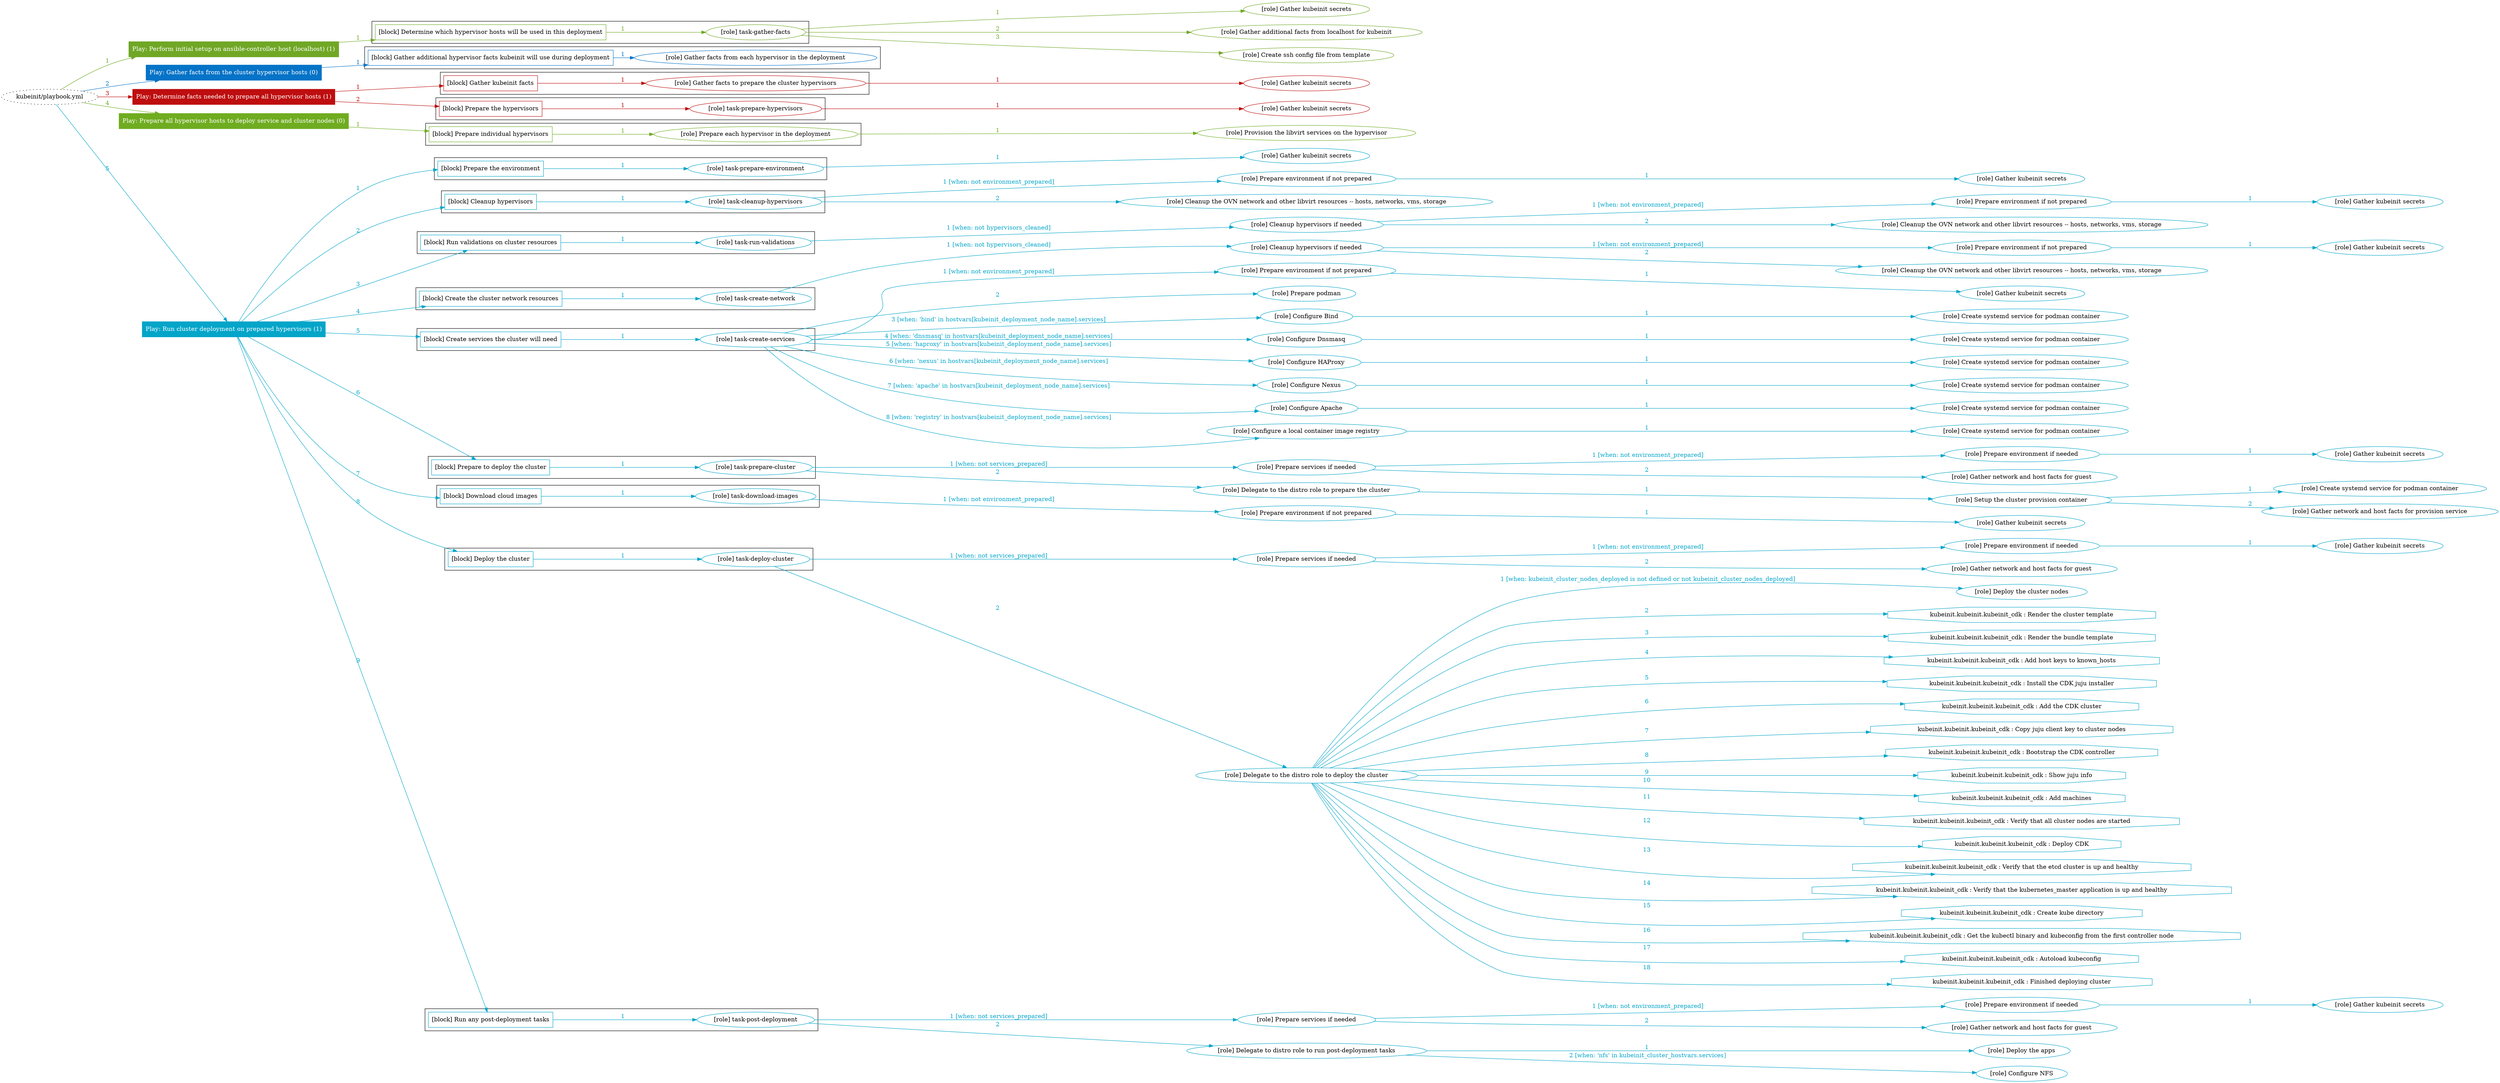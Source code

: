 digraph {
	graph [concentrate=true ordering=in rankdir=LR ratio=fill]
	edge [esep=5 sep=10]
	"kubeinit/playbook.yml" [URL="/home/runner/work/kubeinit/kubeinit/kubeinit/playbook.yml" id=playbook_d80031ad style=dotted]
	play_f82097c5 [label="Play: Perform initial setup on ansible-controller host (localhost) (1)" URL="/home/runner/work/kubeinit/kubeinit/kubeinit/playbook.yml" color="#70a725" fontcolor="#ffffff" id=play_f82097c5 shape=box style=filled tooltip=localhost]
	"kubeinit/playbook.yml" -> play_f82097c5 [label="1 " color="#70a725" fontcolor="#70a725" id=edge_a37fb115 labeltooltip="1 " tooltip="1 "]
	subgraph "Gather kubeinit secrets" {
		role_c8d09b14 [label="[role] Gather kubeinit secrets" URL="/home/runner/.ansible/collections/ansible_collections/kubeinit/kubeinit/roles/kubeinit_prepare/tasks/build_hypervisors_group.yml" color="#70a725" id=role_c8d09b14 tooltip="Gather kubeinit secrets"]
	}
	subgraph "Gather additional facts from localhost for kubeinit" {
		role_d129dbdd [label="[role] Gather additional facts from localhost for kubeinit" URL="/home/runner/.ansible/collections/ansible_collections/kubeinit/kubeinit/roles/kubeinit_prepare/tasks/build_hypervisors_group.yml" color="#70a725" id=role_d129dbdd tooltip="Gather additional facts from localhost for kubeinit"]
	}
	subgraph "Create ssh config file from template" {
		role_0d17aed1 [label="[role] Create ssh config file from template" URL="/home/runner/.ansible/collections/ansible_collections/kubeinit/kubeinit/roles/kubeinit_prepare/tasks/build_hypervisors_group.yml" color="#70a725" id=role_0d17aed1 tooltip="Create ssh config file from template"]
	}
	subgraph "task-gather-facts" {
		role_bef71f80 [label="[role] task-gather-facts" URL="/home/runner/work/kubeinit/kubeinit/kubeinit/playbook.yml" color="#70a725" id=role_bef71f80 tooltip="task-gather-facts"]
		role_bef71f80 -> role_c8d09b14 [label="1 " color="#70a725" fontcolor="#70a725" id=edge_dfefde82 labeltooltip="1 " tooltip="1 "]
		role_bef71f80 -> role_d129dbdd [label="2 " color="#70a725" fontcolor="#70a725" id=edge_929905d4 labeltooltip="2 " tooltip="2 "]
		role_bef71f80 -> role_0d17aed1 [label="3 " color="#70a725" fontcolor="#70a725" id=edge_85c29456 labeltooltip="3 " tooltip="3 "]
	}
	subgraph "Play: Perform initial setup on ansible-controller host (localhost) (1)" {
		play_f82097c5 -> block_60ad6227 [label=1 color="#70a725" fontcolor="#70a725" id=edge_cb13fdb1 labeltooltip=1 tooltip=1]
		subgraph cluster_block_60ad6227 {
			block_60ad6227 [label="[block] Determine which hypervisor hosts will be used in this deployment" URL="/home/runner/work/kubeinit/kubeinit/kubeinit/playbook.yml" color="#70a725" id=block_60ad6227 labeltooltip="Determine which hypervisor hosts will be used in this deployment" shape=box tooltip="Determine which hypervisor hosts will be used in this deployment"]
			block_60ad6227 -> role_bef71f80 [label="1 " color="#70a725" fontcolor="#70a725" id=edge_02b317ed labeltooltip="1 " tooltip="1 "]
		}
	}
	play_24b23b9f [label="Play: Gather facts from the cluster hypervisor hosts (0)" URL="/home/runner/work/kubeinit/kubeinit/kubeinit/playbook.yml" color="#0573c7" fontcolor="#ffffff" id=play_24b23b9f shape=box style=filled tooltip="Play: Gather facts from the cluster hypervisor hosts (0)"]
	"kubeinit/playbook.yml" -> play_24b23b9f [label="2 " color="#0573c7" fontcolor="#0573c7" id=edge_aa5e973b labeltooltip="2 " tooltip="2 "]
	subgraph "Gather facts from each hypervisor in the deployment" {
		role_841caf3b [label="[role] Gather facts from each hypervisor in the deployment" URL="/home/runner/work/kubeinit/kubeinit/kubeinit/playbook.yml" color="#0573c7" id=role_841caf3b tooltip="Gather facts from each hypervisor in the deployment"]
	}
	subgraph "Play: Gather facts from the cluster hypervisor hosts (0)" {
		play_24b23b9f -> block_3585e4fe [label=1 color="#0573c7" fontcolor="#0573c7" id=edge_0dad3ea1 labeltooltip=1 tooltip=1]
		subgraph cluster_block_3585e4fe {
			block_3585e4fe [label="[block] Gather additional hypervisor facts kubeinit will use during deployment" URL="/home/runner/work/kubeinit/kubeinit/kubeinit/playbook.yml" color="#0573c7" id=block_3585e4fe labeltooltip="Gather additional hypervisor facts kubeinit will use during deployment" shape=box tooltip="Gather additional hypervisor facts kubeinit will use during deployment"]
			block_3585e4fe -> role_841caf3b [label="1 " color="#0573c7" fontcolor="#0573c7" id=edge_04cc0c46 labeltooltip="1 " tooltip="1 "]
		}
	}
	play_f745a009 [label="Play: Determine facts needed to prepare all hypervisor hosts (1)" URL="/home/runner/work/kubeinit/kubeinit/kubeinit/playbook.yml" color="#be0e0f" fontcolor="#ffffff" id=play_f745a009 shape=box style=filled tooltip=localhost]
	"kubeinit/playbook.yml" -> play_f745a009 [label="3 " color="#be0e0f" fontcolor="#be0e0f" id=edge_0e9724a1 labeltooltip="3 " tooltip="3 "]
	subgraph "Gather kubeinit secrets" {
		role_94dcb1d5 [label="[role] Gather kubeinit secrets" URL="/home/runner/.ansible/collections/ansible_collections/kubeinit/kubeinit/roles/kubeinit_prepare/tasks/gather_kubeinit_facts.yml" color="#be0e0f" id=role_94dcb1d5 tooltip="Gather kubeinit secrets"]
	}
	subgraph "Gather facts to prepare the cluster hypervisors" {
		role_afc47f70 [label="[role] Gather facts to prepare the cluster hypervisors" URL="/home/runner/work/kubeinit/kubeinit/kubeinit/playbook.yml" color="#be0e0f" id=role_afc47f70 tooltip="Gather facts to prepare the cluster hypervisors"]
		role_afc47f70 -> role_94dcb1d5 [label="1 " color="#be0e0f" fontcolor="#be0e0f" id=edge_d2ec2700 labeltooltip="1 " tooltip="1 "]
	}
	subgraph "Gather kubeinit secrets" {
		role_819269f5 [label="[role] Gather kubeinit secrets" URL="/home/runner/.ansible/collections/ansible_collections/kubeinit/kubeinit/roles/kubeinit_prepare/tasks/gather_kubeinit_facts.yml" color="#be0e0f" id=role_819269f5 tooltip="Gather kubeinit secrets"]
	}
	subgraph "task-prepare-hypervisors" {
		role_df2756d5 [label="[role] task-prepare-hypervisors" URL="/home/runner/work/kubeinit/kubeinit/kubeinit/playbook.yml" color="#be0e0f" id=role_df2756d5 tooltip="task-prepare-hypervisors"]
		role_df2756d5 -> role_819269f5 [label="1 " color="#be0e0f" fontcolor="#be0e0f" id=edge_6e1cacda labeltooltip="1 " tooltip="1 "]
	}
	subgraph "Play: Determine facts needed to prepare all hypervisor hosts (1)" {
		play_f745a009 -> block_6091be7b [label=1 color="#be0e0f" fontcolor="#be0e0f" id=edge_80d0bf9e labeltooltip=1 tooltip=1]
		subgraph cluster_block_6091be7b {
			block_6091be7b [label="[block] Gather kubeinit facts" URL="/home/runner/work/kubeinit/kubeinit/kubeinit/playbook.yml" color="#be0e0f" id=block_6091be7b labeltooltip="Gather kubeinit facts" shape=box tooltip="Gather kubeinit facts"]
			block_6091be7b -> role_afc47f70 [label="1 " color="#be0e0f" fontcolor="#be0e0f" id=edge_40c15072 labeltooltip="1 " tooltip="1 "]
		}
		play_f745a009 -> block_95ccc0f1 [label=2 color="#be0e0f" fontcolor="#be0e0f" id=edge_c81e1705 labeltooltip=2 tooltip=2]
		subgraph cluster_block_95ccc0f1 {
			block_95ccc0f1 [label="[block] Prepare the hypervisors" URL="/home/runner/work/kubeinit/kubeinit/kubeinit/playbook.yml" color="#be0e0f" id=block_95ccc0f1 labeltooltip="Prepare the hypervisors" shape=box tooltip="Prepare the hypervisors"]
			block_95ccc0f1 -> role_df2756d5 [label="1 " color="#be0e0f" fontcolor="#be0e0f" id=edge_a18a600f labeltooltip="1 " tooltip="1 "]
		}
	}
	play_b66934f7 [label="Play: Prepare all hypervisor hosts to deploy service and cluster nodes (0)" URL="/home/runner/work/kubeinit/kubeinit/kubeinit/playbook.yml" color="#6fac20" fontcolor="#ffffff" id=play_b66934f7 shape=box style=filled tooltip="Play: Prepare all hypervisor hosts to deploy service and cluster nodes (0)"]
	"kubeinit/playbook.yml" -> play_b66934f7 [label="4 " color="#6fac20" fontcolor="#6fac20" id=edge_7c46ddfd labeltooltip="4 " tooltip="4 "]
	subgraph "Provision the libvirt services on the hypervisor" {
		role_d5a823fb [label="[role] Provision the libvirt services on the hypervisor" URL="/home/runner/.ansible/collections/ansible_collections/kubeinit/kubeinit/roles/kubeinit_prepare/tasks/prepare_hypervisor.yml" color="#6fac20" id=role_d5a823fb tooltip="Provision the libvirt services on the hypervisor"]
	}
	subgraph "Prepare each hypervisor in the deployment" {
		role_5d475120 [label="[role] Prepare each hypervisor in the deployment" URL="/home/runner/work/kubeinit/kubeinit/kubeinit/playbook.yml" color="#6fac20" id=role_5d475120 tooltip="Prepare each hypervisor in the deployment"]
		role_5d475120 -> role_d5a823fb [label="1 " color="#6fac20" fontcolor="#6fac20" id=edge_e31b042c labeltooltip="1 " tooltip="1 "]
	}
	subgraph "Play: Prepare all hypervisor hosts to deploy service and cluster nodes (0)" {
		play_b66934f7 -> block_727de6f5 [label=1 color="#6fac20" fontcolor="#6fac20" id=edge_4add71a9 labeltooltip=1 tooltip=1]
		subgraph cluster_block_727de6f5 {
			block_727de6f5 [label="[block] Prepare individual hypervisors" URL="/home/runner/work/kubeinit/kubeinit/kubeinit/playbook.yml" color="#6fac20" id=block_727de6f5 labeltooltip="Prepare individual hypervisors" shape=box tooltip="Prepare individual hypervisors"]
			block_727de6f5 -> role_5d475120 [label="1 " color="#6fac20" fontcolor="#6fac20" id=edge_4c68f694 labeltooltip="1 " tooltip="1 "]
		}
	}
	play_246fc54b [label="Play: Run cluster deployment on prepared hypervisors (1)" URL="/home/runner/work/kubeinit/kubeinit/kubeinit/playbook.yml" color="#03a5c9" fontcolor="#ffffff" id=play_246fc54b shape=box style=filled tooltip=localhost]
	"kubeinit/playbook.yml" -> play_246fc54b [label="5 " color="#03a5c9" fontcolor="#03a5c9" id=edge_fee70a2f labeltooltip="5 " tooltip="5 "]
	subgraph "Gather kubeinit secrets" {
		role_780c0668 [label="[role] Gather kubeinit secrets" URL="/home/runner/.ansible/collections/ansible_collections/kubeinit/kubeinit/roles/kubeinit_prepare/tasks/gather_kubeinit_facts.yml" color="#03a5c9" id=role_780c0668 tooltip="Gather kubeinit secrets"]
	}
	subgraph "task-prepare-environment" {
		role_59d3d3c6 [label="[role] task-prepare-environment" URL="/home/runner/work/kubeinit/kubeinit/kubeinit/playbook.yml" color="#03a5c9" id=role_59d3d3c6 tooltip="task-prepare-environment"]
		role_59d3d3c6 -> role_780c0668 [label="1 " color="#03a5c9" fontcolor="#03a5c9" id=edge_e422e896 labeltooltip="1 " tooltip="1 "]
	}
	subgraph "Gather kubeinit secrets" {
		role_41916cd0 [label="[role] Gather kubeinit secrets" URL="/home/runner/.ansible/collections/ansible_collections/kubeinit/kubeinit/roles/kubeinit_prepare/tasks/gather_kubeinit_facts.yml" color="#03a5c9" id=role_41916cd0 tooltip="Gather kubeinit secrets"]
	}
	subgraph "Prepare environment if not prepared" {
		role_69b56968 [label="[role] Prepare environment if not prepared" URL="/home/runner/.ansible/collections/ansible_collections/kubeinit/kubeinit/roles/kubeinit_prepare/tasks/cleanup_hypervisors.yml" color="#03a5c9" id=role_69b56968 tooltip="Prepare environment if not prepared"]
		role_69b56968 -> role_41916cd0 [label="1 " color="#03a5c9" fontcolor="#03a5c9" id=edge_b6492143 labeltooltip="1 " tooltip="1 "]
	}
	subgraph "Cleanup the OVN network and other libvirt resources -- hosts, networks, vms, storage" {
		role_4b7b270b [label="[role] Cleanup the OVN network and other libvirt resources -- hosts, networks, vms, storage" URL="/home/runner/.ansible/collections/ansible_collections/kubeinit/kubeinit/roles/kubeinit_prepare/tasks/cleanup_hypervisors.yml" color="#03a5c9" id=role_4b7b270b tooltip="Cleanup the OVN network and other libvirt resources -- hosts, networks, vms, storage"]
	}
	subgraph "task-cleanup-hypervisors" {
		role_be640f1c [label="[role] task-cleanup-hypervisors" URL="/home/runner/work/kubeinit/kubeinit/kubeinit/playbook.yml" color="#03a5c9" id=role_be640f1c tooltip="task-cleanup-hypervisors"]
		role_be640f1c -> role_69b56968 [label="1 [when: not environment_prepared]" color="#03a5c9" fontcolor="#03a5c9" id=edge_200f0288 labeltooltip="1 [when: not environment_prepared]" tooltip="1 [when: not environment_prepared]"]
		role_be640f1c -> role_4b7b270b [label="2 " color="#03a5c9" fontcolor="#03a5c9" id=edge_d6c11b79 labeltooltip="2 " tooltip="2 "]
	}
	subgraph "Gather kubeinit secrets" {
		role_65d4cf2d [label="[role] Gather kubeinit secrets" URL="/home/runner/.ansible/collections/ansible_collections/kubeinit/kubeinit/roles/kubeinit_prepare/tasks/gather_kubeinit_facts.yml" color="#03a5c9" id=role_65d4cf2d tooltip="Gather kubeinit secrets"]
	}
	subgraph "Prepare environment if not prepared" {
		role_48adcc99 [label="[role] Prepare environment if not prepared" URL="/home/runner/.ansible/collections/ansible_collections/kubeinit/kubeinit/roles/kubeinit_prepare/tasks/cleanup_hypervisors.yml" color="#03a5c9" id=role_48adcc99 tooltip="Prepare environment if not prepared"]
		role_48adcc99 -> role_65d4cf2d [label="1 " color="#03a5c9" fontcolor="#03a5c9" id=edge_cca7348a labeltooltip="1 " tooltip="1 "]
	}
	subgraph "Cleanup the OVN network and other libvirt resources -- hosts, networks, vms, storage" {
		role_4c98cc0b [label="[role] Cleanup the OVN network and other libvirt resources -- hosts, networks, vms, storage" URL="/home/runner/.ansible/collections/ansible_collections/kubeinit/kubeinit/roles/kubeinit_prepare/tasks/cleanup_hypervisors.yml" color="#03a5c9" id=role_4c98cc0b tooltip="Cleanup the OVN network and other libvirt resources -- hosts, networks, vms, storage"]
	}
	subgraph "Cleanup hypervisors if needed" {
		role_0c6217f9 [label="[role] Cleanup hypervisors if needed" URL="/home/runner/.ansible/collections/ansible_collections/kubeinit/kubeinit/roles/kubeinit_validations/tasks/main.yml" color="#03a5c9" id=role_0c6217f9 tooltip="Cleanup hypervisors if needed"]
		role_0c6217f9 -> role_48adcc99 [label="1 [when: not environment_prepared]" color="#03a5c9" fontcolor="#03a5c9" id=edge_7d857ec6 labeltooltip="1 [when: not environment_prepared]" tooltip="1 [when: not environment_prepared]"]
		role_0c6217f9 -> role_4c98cc0b [label="2 " color="#03a5c9" fontcolor="#03a5c9" id=edge_b54cffc3 labeltooltip="2 " tooltip="2 "]
	}
	subgraph "task-run-validations" {
		role_c91b1c21 [label="[role] task-run-validations" URL="/home/runner/work/kubeinit/kubeinit/kubeinit/playbook.yml" color="#03a5c9" id=role_c91b1c21 tooltip="task-run-validations"]
		role_c91b1c21 -> role_0c6217f9 [label="1 [when: not hypervisors_cleaned]" color="#03a5c9" fontcolor="#03a5c9" id=edge_c89c4341 labeltooltip="1 [when: not hypervisors_cleaned]" tooltip="1 [when: not hypervisors_cleaned]"]
	}
	subgraph "Gather kubeinit secrets" {
		role_8fb5bdb3 [label="[role] Gather kubeinit secrets" URL="/home/runner/.ansible/collections/ansible_collections/kubeinit/kubeinit/roles/kubeinit_prepare/tasks/gather_kubeinit_facts.yml" color="#03a5c9" id=role_8fb5bdb3 tooltip="Gather kubeinit secrets"]
	}
	subgraph "Prepare environment if not prepared" {
		role_e522efc5 [label="[role] Prepare environment if not prepared" URL="/home/runner/.ansible/collections/ansible_collections/kubeinit/kubeinit/roles/kubeinit_prepare/tasks/cleanup_hypervisors.yml" color="#03a5c9" id=role_e522efc5 tooltip="Prepare environment if not prepared"]
		role_e522efc5 -> role_8fb5bdb3 [label="1 " color="#03a5c9" fontcolor="#03a5c9" id=edge_2643d5c7 labeltooltip="1 " tooltip="1 "]
	}
	subgraph "Cleanup the OVN network and other libvirt resources -- hosts, networks, vms, storage" {
		role_551f5d40 [label="[role] Cleanup the OVN network and other libvirt resources -- hosts, networks, vms, storage" URL="/home/runner/.ansible/collections/ansible_collections/kubeinit/kubeinit/roles/kubeinit_prepare/tasks/cleanup_hypervisors.yml" color="#03a5c9" id=role_551f5d40 tooltip="Cleanup the OVN network and other libvirt resources -- hosts, networks, vms, storage"]
	}
	subgraph "Cleanup hypervisors if needed" {
		role_c1707b46 [label="[role] Cleanup hypervisors if needed" URL="/home/runner/.ansible/collections/ansible_collections/kubeinit/kubeinit/roles/kubeinit_libvirt/tasks/create_network.yml" color="#03a5c9" id=role_c1707b46 tooltip="Cleanup hypervisors if needed"]
		role_c1707b46 -> role_e522efc5 [label="1 [when: not environment_prepared]" color="#03a5c9" fontcolor="#03a5c9" id=edge_a3667e6e labeltooltip="1 [when: not environment_prepared]" tooltip="1 [when: not environment_prepared]"]
		role_c1707b46 -> role_551f5d40 [label="2 " color="#03a5c9" fontcolor="#03a5c9" id=edge_e8d9d218 labeltooltip="2 " tooltip="2 "]
	}
	subgraph "task-create-network" {
		role_2e983f41 [label="[role] task-create-network" URL="/home/runner/work/kubeinit/kubeinit/kubeinit/playbook.yml" color="#03a5c9" id=role_2e983f41 tooltip="task-create-network"]
		role_2e983f41 -> role_c1707b46 [label="1 [when: not hypervisors_cleaned]" color="#03a5c9" fontcolor="#03a5c9" id=edge_4361afa6 labeltooltip="1 [when: not hypervisors_cleaned]" tooltip="1 [when: not hypervisors_cleaned]"]
	}
	subgraph "Gather kubeinit secrets" {
		role_06592900 [label="[role] Gather kubeinit secrets" URL="/home/runner/.ansible/collections/ansible_collections/kubeinit/kubeinit/roles/kubeinit_prepare/tasks/gather_kubeinit_facts.yml" color="#03a5c9" id=role_06592900 tooltip="Gather kubeinit secrets"]
	}
	subgraph "Prepare environment if not prepared" {
		role_c39c3450 [label="[role] Prepare environment if not prepared" URL="/home/runner/.ansible/collections/ansible_collections/kubeinit/kubeinit/roles/kubeinit_services/tasks/main.yml" color="#03a5c9" id=role_c39c3450 tooltip="Prepare environment if not prepared"]
		role_c39c3450 -> role_06592900 [label="1 " color="#03a5c9" fontcolor="#03a5c9" id=edge_efc3cbe6 labeltooltip="1 " tooltip="1 "]
	}
	subgraph "Prepare podman" {
		role_cef41b70 [label="[role] Prepare podman" URL="/home/runner/.ansible/collections/ansible_collections/kubeinit/kubeinit/roles/kubeinit_services/tasks/00_create_service_pod.yml" color="#03a5c9" id=role_cef41b70 tooltip="Prepare podman"]
	}
	subgraph "Create systemd service for podman container" {
		role_6a38d266 [label="[role] Create systemd service for podman container" URL="/home/runner/.ansible/collections/ansible_collections/kubeinit/kubeinit/roles/kubeinit_bind/tasks/main.yml" color="#03a5c9" id=role_6a38d266 tooltip="Create systemd service for podman container"]
	}
	subgraph "Configure Bind" {
		role_cefc2ab4 [label="[role] Configure Bind" URL="/home/runner/.ansible/collections/ansible_collections/kubeinit/kubeinit/roles/kubeinit_services/tasks/start_services_containers.yml" color="#03a5c9" id=role_cefc2ab4 tooltip="Configure Bind"]
		role_cefc2ab4 -> role_6a38d266 [label="1 " color="#03a5c9" fontcolor="#03a5c9" id=edge_a5acd31d labeltooltip="1 " tooltip="1 "]
	}
	subgraph "Create systemd service for podman container" {
		role_c32c80a9 [label="[role] Create systemd service for podman container" URL="/home/runner/.ansible/collections/ansible_collections/kubeinit/kubeinit/roles/kubeinit_dnsmasq/tasks/main.yml" color="#03a5c9" id=role_c32c80a9 tooltip="Create systemd service for podman container"]
	}
	subgraph "Configure Dnsmasq" {
		role_a2159c66 [label="[role] Configure Dnsmasq" URL="/home/runner/.ansible/collections/ansible_collections/kubeinit/kubeinit/roles/kubeinit_services/tasks/start_services_containers.yml" color="#03a5c9" id=role_a2159c66 tooltip="Configure Dnsmasq"]
		role_a2159c66 -> role_c32c80a9 [label="1 " color="#03a5c9" fontcolor="#03a5c9" id=edge_4f0bc2f4 labeltooltip="1 " tooltip="1 "]
	}
	subgraph "Create systemd service for podman container" {
		role_25a88b4a [label="[role] Create systemd service for podman container" URL="/home/runner/.ansible/collections/ansible_collections/kubeinit/kubeinit/roles/kubeinit_haproxy/tasks/main.yml" color="#03a5c9" id=role_25a88b4a tooltip="Create systemd service for podman container"]
	}
	subgraph "Configure HAProxy" {
		role_59e48db4 [label="[role] Configure HAProxy" URL="/home/runner/.ansible/collections/ansible_collections/kubeinit/kubeinit/roles/kubeinit_services/tasks/start_services_containers.yml" color="#03a5c9" id=role_59e48db4 tooltip="Configure HAProxy"]
		role_59e48db4 -> role_25a88b4a [label="1 " color="#03a5c9" fontcolor="#03a5c9" id=edge_2f32b0dc labeltooltip="1 " tooltip="1 "]
	}
	subgraph "Create systemd service for podman container" {
		role_0e5b594f [label="[role] Create systemd service for podman container" URL="/home/runner/.ansible/collections/ansible_collections/kubeinit/kubeinit/roles/kubeinit_nexus/tasks/main.yml" color="#03a5c9" id=role_0e5b594f tooltip="Create systemd service for podman container"]
	}
	subgraph "Configure Nexus" {
		role_41cbb025 [label="[role] Configure Nexus" URL="/home/runner/.ansible/collections/ansible_collections/kubeinit/kubeinit/roles/kubeinit_services/tasks/start_services_containers.yml" color="#03a5c9" id=role_41cbb025 tooltip="Configure Nexus"]
		role_41cbb025 -> role_0e5b594f [label="1 " color="#03a5c9" fontcolor="#03a5c9" id=edge_863d39f4 labeltooltip="1 " tooltip="1 "]
	}
	subgraph "Create systemd service for podman container" {
		role_3e2d9173 [label="[role] Create systemd service for podman container" URL="/home/runner/.ansible/collections/ansible_collections/kubeinit/kubeinit/roles/kubeinit_apache/tasks/main.yml" color="#03a5c9" id=role_3e2d9173 tooltip="Create systemd service for podman container"]
	}
	subgraph "Configure Apache" {
		role_b4925ef3 [label="[role] Configure Apache" URL="/home/runner/.ansible/collections/ansible_collections/kubeinit/kubeinit/roles/kubeinit_services/tasks/start_services_containers.yml" color="#03a5c9" id=role_b4925ef3 tooltip="Configure Apache"]
		role_b4925ef3 -> role_3e2d9173 [label="1 " color="#03a5c9" fontcolor="#03a5c9" id=edge_0965acf1 labeltooltip="1 " tooltip="1 "]
	}
	subgraph "Create systemd service for podman container" {
		role_3f9c78e2 [label="[role] Create systemd service for podman container" URL="/home/runner/.ansible/collections/ansible_collections/kubeinit/kubeinit/roles/kubeinit_registry/tasks/main.yml" color="#03a5c9" id=role_3f9c78e2 tooltip="Create systemd service for podman container"]
	}
	subgraph "Configure a local container image registry" {
		role_0f68d81b [label="[role] Configure a local container image registry" URL="/home/runner/.ansible/collections/ansible_collections/kubeinit/kubeinit/roles/kubeinit_services/tasks/start_services_containers.yml" color="#03a5c9" id=role_0f68d81b tooltip="Configure a local container image registry"]
		role_0f68d81b -> role_3f9c78e2 [label="1 " color="#03a5c9" fontcolor="#03a5c9" id=edge_c01eb8c7 labeltooltip="1 " tooltip="1 "]
	}
	subgraph "task-create-services" {
		role_45fc4a37 [label="[role] task-create-services" URL="/home/runner/work/kubeinit/kubeinit/kubeinit/playbook.yml" color="#03a5c9" id=role_45fc4a37 tooltip="task-create-services"]
		role_45fc4a37 -> role_c39c3450 [label="1 [when: not environment_prepared]" color="#03a5c9" fontcolor="#03a5c9" id=edge_7f9c7c7e labeltooltip="1 [when: not environment_prepared]" tooltip="1 [when: not environment_prepared]"]
		role_45fc4a37 -> role_cef41b70 [label="2 " color="#03a5c9" fontcolor="#03a5c9" id=edge_155e1a09 labeltooltip="2 " tooltip="2 "]
		role_45fc4a37 -> role_cefc2ab4 [label="3 [when: 'bind' in hostvars[kubeinit_deployment_node_name].services]" color="#03a5c9" fontcolor="#03a5c9" id=edge_5a358d07 labeltooltip="3 [when: 'bind' in hostvars[kubeinit_deployment_node_name].services]" tooltip="3 [when: 'bind' in hostvars[kubeinit_deployment_node_name].services]"]
		role_45fc4a37 -> role_a2159c66 [label="4 [when: 'dnsmasq' in hostvars[kubeinit_deployment_node_name].services]" color="#03a5c9" fontcolor="#03a5c9" id=edge_a80f0f81 labeltooltip="4 [when: 'dnsmasq' in hostvars[kubeinit_deployment_node_name].services]" tooltip="4 [when: 'dnsmasq' in hostvars[kubeinit_deployment_node_name].services]"]
		role_45fc4a37 -> role_59e48db4 [label="5 [when: 'haproxy' in hostvars[kubeinit_deployment_node_name].services]" color="#03a5c9" fontcolor="#03a5c9" id=edge_01072fb8 labeltooltip="5 [when: 'haproxy' in hostvars[kubeinit_deployment_node_name].services]" tooltip="5 [when: 'haproxy' in hostvars[kubeinit_deployment_node_name].services]"]
		role_45fc4a37 -> role_41cbb025 [label="6 [when: 'nexus' in hostvars[kubeinit_deployment_node_name].services]" color="#03a5c9" fontcolor="#03a5c9" id=edge_657d00af labeltooltip="6 [when: 'nexus' in hostvars[kubeinit_deployment_node_name].services]" tooltip="6 [when: 'nexus' in hostvars[kubeinit_deployment_node_name].services]"]
		role_45fc4a37 -> role_b4925ef3 [label="7 [when: 'apache' in hostvars[kubeinit_deployment_node_name].services]" color="#03a5c9" fontcolor="#03a5c9" id=edge_d47f347e labeltooltip="7 [when: 'apache' in hostvars[kubeinit_deployment_node_name].services]" tooltip="7 [when: 'apache' in hostvars[kubeinit_deployment_node_name].services]"]
		role_45fc4a37 -> role_0f68d81b [label="8 [when: 'registry' in hostvars[kubeinit_deployment_node_name].services]" color="#03a5c9" fontcolor="#03a5c9" id=edge_6ac5ffa2 labeltooltip="8 [when: 'registry' in hostvars[kubeinit_deployment_node_name].services]" tooltip="8 [when: 'registry' in hostvars[kubeinit_deployment_node_name].services]"]
	}
	subgraph "Gather kubeinit secrets" {
		role_70cb5108 [label="[role] Gather kubeinit secrets" URL="/home/runner/.ansible/collections/ansible_collections/kubeinit/kubeinit/roles/kubeinit_prepare/tasks/gather_kubeinit_facts.yml" color="#03a5c9" id=role_70cb5108 tooltip="Gather kubeinit secrets"]
	}
	subgraph "Prepare environment if needed" {
		role_c294710e [label="[role] Prepare environment if needed" URL="/home/runner/.ansible/collections/ansible_collections/kubeinit/kubeinit/roles/kubeinit_services/tasks/prepare_services.yml" color="#03a5c9" id=role_c294710e tooltip="Prepare environment if needed"]
		role_c294710e -> role_70cb5108 [label="1 " color="#03a5c9" fontcolor="#03a5c9" id=edge_f4c300df labeltooltip="1 " tooltip="1 "]
	}
	subgraph "Gather network and host facts for guest" {
		role_17e460db [label="[role] Gather network and host facts for guest" URL="/home/runner/.ansible/collections/ansible_collections/kubeinit/kubeinit/roles/kubeinit_services/tasks/prepare_services.yml" color="#03a5c9" id=role_17e460db tooltip="Gather network and host facts for guest"]
	}
	subgraph "Prepare services if needed" {
		role_fd8ae2e0 [label="[role] Prepare services if needed" URL="/home/runner/.ansible/collections/ansible_collections/kubeinit/kubeinit/roles/kubeinit_prepare/tasks/prepare_cluster.yml" color="#03a5c9" id=role_fd8ae2e0 tooltip="Prepare services if needed"]
		role_fd8ae2e0 -> role_c294710e [label="1 [when: not environment_prepared]" color="#03a5c9" fontcolor="#03a5c9" id=edge_b57141b1 labeltooltip="1 [when: not environment_prepared]" tooltip="1 [when: not environment_prepared]"]
		role_fd8ae2e0 -> role_17e460db [label="2 " color="#03a5c9" fontcolor="#03a5c9" id=edge_042fa20f labeltooltip="2 " tooltip="2 "]
	}
	subgraph "Create systemd service for podman container" {
		role_963d2de0 [label="[role] Create systemd service for podman container" URL="/home/runner/.ansible/collections/ansible_collections/kubeinit/kubeinit/roles/kubeinit_services/tasks/create_provision_container.yml" color="#03a5c9" id=role_963d2de0 tooltip="Create systemd service for podman container"]
	}
	subgraph "Gather network and host facts for provision service" {
		role_a254950e [label="[role] Gather network and host facts for provision service" URL="/home/runner/.ansible/collections/ansible_collections/kubeinit/kubeinit/roles/kubeinit_services/tasks/create_provision_container.yml" color="#03a5c9" id=role_a254950e tooltip="Gather network and host facts for provision service"]
	}
	subgraph "Setup the cluster provision container" {
		role_63defd60 [label="[role] Setup the cluster provision container" URL="/home/runner/.ansible/collections/ansible_collections/kubeinit/kubeinit/roles/kubeinit_cdk/tasks/prepare_cluster.yml" color="#03a5c9" id=role_63defd60 tooltip="Setup the cluster provision container"]
		role_63defd60 -> role_963d2de0 [label="1 " color="#03a5c9" fontcolor="#03a5c9" id=edge_b907571b labeltooltip="1 " tooltip="1 "]
		role_63defd60 -> role_a254950e [label="2 " color="#03a5c9" fontcolor="#03a5c9" id=edge_34cd8970 labeltooltip="2 " tooltip="2 "]
	}
	subgraph "Delegate to the distro role to prepare the cluster" {
		role_595617c4 [label="[role] Delegate to the distro role to prepare the cluster" URL="/home/runner/.ansible/collections/ansible_collections/kubeinit/kubeinit/roles/kubeinit_prepare/tasks/prepare_cluster.yml" color="#03a5c9" id=role_595617c4 tooltip="Delegate to the distro role to prepare the cluster"]
		role_595617c4 -> role_63defd60 [label="1 " color="#03a5c9" fontcolor="#03a5c9" id=edge_2041e206 labeltooltip="1 " tooltip="1 "]
	}
	subgraph "task-prepare-cluster" {
		role_b55144ae [label="[role] task-prepare-cluster" URL="/home/runner/work/kubeinit/kubeinit/kubeinit/playbook.yml" color="#03a5c9" id=role_b55144ae tooltip="task-prepare-cluster"]
		role_b55144ae -> role_fd8ae2e0 [label="1 [when: not services_prepared]" color="#03a5c9" fontcolor="#03a5c9" id=edge_c0d0e5c5 labeltooltip="1 [when: not services_prepared]" tooltip="1 [when: not services_prepared]"]
		role_b55144ae -> role_595617c4 [label="2 " color="#03a5c9" fontcolor="#03a5c9" id=edge_ebf692a5 labeltooltip="2 " tooltip="2 "]
	}
	subgraph "Gather kubeinit secrets" {
		role_024f1b82 [label="[role] Gather kubeinit secrets" URL="/home/runner/.ansible/collections/ansible_collections/kubeinit/kubeinit/roles/kubeinit_prepare/tasks/gather_kubeinit_facts.yml" color="#03a5c9" id=role_024f1b82 tooltip="Gather kubeinit secrets"]
	}
	subgraph "Prepare environment if not prepared" {
		role_7e328548 [label="[role] Prepare environment if not prepared" URL="/home/runner/.ansible/collections/ansible_collections/kubeinit/kubeinit/roles/kubeinit_libvirt/tasks/download_cloud_images.yml" color="#03a5c9" id=role_7e328548 tooltip="Prepare environment if not prepared"]
		role_7e328548 -> role_024f1b82 [label="1 " color="#03a5c9" fontcolor="#03a5c9" id=edge_8ffba7be labeltooltip="1 " tooltip="1 "]
	}
	subgraph "task-download-images" {
		role_c67aef36 [label="[role] task-download-images" URL="/home/runner/work/kubeinit/kubeinit/kubeinit/playbook.yml" color="#03a5c9" id=role_c67aef36 tooltip="task-download-images"]
		role_c67aef36 -> role_7e328548 [label="1 [when: not environment_prepared]" color="#03a5c9" fontcolor="#03a5c9" id=edge_4fdff40d labeltooltip="1 [when: not environment_prepared]" tooltip="1 [when: not environment_prepared]"]
	}
	subgraph "Gather kubeinit secrets" {
		role_3313e965 [label="[role] Gather kubeinit secrets" URL="/home/runner/.ansible/collections/ansible_collections/kubeinit/kubeinit/roles/kubeinit_prepare/tasks/gather_kubeinit_facts.yml" color="#03a5c9" id=role_3313e965 tooltip="Gather kubeinit secrets"]
	}
	subgraph "Prepare environment if needed" {
		role_e0c8e05a [label="[role] Prepare environment if needed" URL="/home/runner/.ansible/collections/ansible_collections/kubeinit/kubeinit/roles/kubeinit_services/tasks/prepare_services.yml" color="#03a5c9" id=role_e0c8e05a tooltip="Prepare environment if needed"]
		role_e0c8e05a -> role_3313e965 [label="1 " color="#03a5c9" fontcolor="#03a5c9" id=edge_b55206c8 labeltooltip="1 " tooltip="1 "]
	}
	subgraph "Gather network and host facts for guest" {
		role_0d29695d [label="[role] Gather network and host facts for guest" URL="/home/runner/.ansible/collections/ansible_collections/kubeinit/kubeinit/roles/kubeinit_services/tasks/prepare_services.yml" color="#03a5c9" id=role_0d29695d tooltip="Gather network and host facts for guest"]
	}
	subgraph "Prepare services if needed" {
		role_92161542 [label="[role] Prepare services if needed" URL="/home/runner/.ansible/collections/ansible_collections/kubeinit/kubeinit/roles/kubeinit_prepare/tasks/deploy_cluster.yml" color="#03a5c9" id=role_92161542 tooltip="Prepare services if needed"]
		role_92161542 -> role_e0c8e05a [label="1 [when: not environment_prepared]" color="#03a5c9" fontcolor="#03a5c9" id=edge_9d088192 labeltooltip="1 [when: not environment_prepared]" tooltip="1 [when: not environment_prepared]"]
		role_92161542 -> role_0d29695d [label="2 " color="#03a5c9" fontcolor="#03a5c9" id=edge_55ccc7ba labeltooltip="2 " tooltip="2 "]
	}
	subgraph "Deploy the cluster nodes" {
		role_0fe8255a [label="[role] Deploy the cluster nodes" URL="/home/runner/.ansible/collections/ansible_collections/kubeinit/kubeinit/roles/kubeinit_cdk/tasks/main.yml" color="#03a5c9" id=role_0fe8255a tooltip="Deploy the cluster nodes"]
	}
	subgraph "Delegate to the distro role to deploy the cluster" {
		role_6a56cd51 [label="[role] Delegate to the distro role to deploy the cluster" URL="/home/runner/.ansible/collections/ansible_collections/kubeinit/kubeinit/roles/kubeinit_prepare/tasks/deploy_cluster.yml" color="#03a5c9" id=role_6a56cd51 tooltip="Delegate to the distro role to deploy the cluster"]
		role_6a56cd51 -> role_0fe8255a [label="1 [when: kubeinit_cluster_nodes_deployed is not defined or not kubeinit_cluster_nodes_deployed]" color="#03a5c9" fontcolor="#03a5c9" id=edge_91aa569b labeltooltip="1 [when: kubeinit_cluster_nodes_deployed is not defined or not kubeinit_cluster_nodes_deployed]" tooltip="1 [when: kubeinit_cluster_nodes_deployed is not defined or not kubeinit_cluster_nodes_deployed]"]
		task_270e418d [label="kubeinit.kubeinit.kubeinit_cdk : Render the cluster template" URL="/home/runner/.ansible/collections/ansible_collections/kubeinit/kubeinit/roles/kubeinit_cdk/tasks/main.yml" color="#03a5c9" id=task_270e418d shape=octagon tooltip="kubeinit.kubeinit.kubeinit_cdk : Render the cluster template"]
		role_6a56cd51 -> task_270e418d [label="2 " color="#03a5c9" fontcolor="#03a5c9" id=edge_ee56c5fd labeltooltip="2 " tooltip="2 "]
		task_3e1c34c4 [label="kubeinit.kubeinit.kubeinit_cdk : Render the bundle template" URL="/home/runner/.ansible/collections/ansible_collections/kubeinit/kubeinit/roles/kubeinit_cdk/tasks/main.yml" color="#03a5c9" id=task_3e1c34c4 shape=octagon tooltip="kubeinit.kubeinit.kubeinit_cdk : Render the bundle template"]
		role_6a56cd51 -> task_3e1c34c4 [label="3 " color="#03a5c9" fontcolor="#03a5c9" id=edge_fc003a56 labeltooltip="3 " tooltip="3 "]
		task_b189afbc [label="kubeinit.kubeinit.kubeinit_cdk : Add host keys to known_hosts" URL="/home/runner/.ansible/collections/ansible_collections/kubeinit/kubeinit/roles/kubeinit_cdk/tasks/main.yml" color="#03a5c9" id=task_b189afbc shape=octagon tooltip="kubeinit.kubeinit.kubeinit_cdk : Add host keys to known_hosts"]
		role_6a56cd51 -> task_b189afbc [label="4 " color="#03a5c9" fontcolor="#03a5c9" id=edge_d76e5095 labeltooltip="4 " tooltip="4 "]
		task_fddbdd32 [label="kubeinit.kubeinit.kubeinit_cdk : Install the CDK juju installer" URL="/home/runner/.ansible/collections/ansible_collections/kubeinit/kubeinit/roles/kubeinit_cdk/tasks/main.yml" color="#03a5c9" id=task_fddbdd32 shape=octagon tooltip="kubeinit.kubeinit.kubeinit_cdk : Install the CDK juju installer"]
		role_6a56cd51 -> task_fddbdd32 [label="5 " color="#03a5c9" fontcolor="#03a5c9" id=edge_10a0aca6 labeltooltip="5 " tooltip="5 "]
		task_8e54c959 [label="kubeinit.kubeinit.kubeinit_cdk : Add the CDK cluster" URL="/home/runner/.ansible/collections/ansible_collections/kubeinit/kubeinit/roles/kubeinit_cdk/tasks/main.yml" color="#03a5c9" id=task_8e54c959 shape=octagon tooltip="kubeinit.kubeinit.kubeinit_cdk : Add the CDK cluster"]
		role_6a56cd51 -> task_8e54c959 [label="6 " color="#03a5c9" fontcolor="#03a5c9" id=edge_df0dc605 labeltooltip="6 " tooltip="6 "]
		task_2f8c6df1 [label="kubeinit.kubeinit.kubeinit_cdk : Copy juju client key to cluster nodes" URL="/home/runner/.ansible/collections/ansible_collections/kubeinit/kubeinit/roles/kubeinit_cdk/tasks/main.yml" color="#03a5c9" id=task_2f8c6df1 shape=octagon tooltip="kubeinit.kubeinit.kubeinit_cdk : Copy juju client key to cluster nodes"]
		role_6a56cd51 -> task_2f8c6df1 [label="7 " color="#03a5c9" fontcolor="#03a5c9" id=edge_27d80284 labeltooltip="7 " tooltip="7 "]
		task_793a54e1 [label="kubeinit.kubeinit.kubeinit_cdk : Bootstrap the CDK controller" URL="/home/runner/.ansible/collections/ansible_collections/kubeinit/kubeinit/roles/kubeinit_cdk/tasks/main.yml" color="#03a5c9" id=task_793a54e1 shape=octagon tooltip="kubeinit.kubeinit.kubeinit_cdk : Bootstrap the CDK controller"]
		role_6a56cd51 -> task_793a54e1 [label="8 " color="#03a5c9" fontcolor="#03a5c9" id=edge_d5949932 labeltooltip="8 " tooltip="8 "]
		task_3fbe50f5 [label="kubeinit.kubeinit.kubeinit_cdk : Show juju info" URL="/home/runner/.ansible/collections/ansible_collections/kubeinit/kubeinit/roles/kubeinit_cdk/tasks/main.yml" color="#03a5c9" id=task_3fbe50f5 shape=octagon tooltip="kubeinit.kubeinit.kubeinit_cdk : Show juju info"]
		role_6a56cd51 -> task_3fbe50f5 [label="9 " color="#03a5c9" fontcolor="#03a5c9" id=edge_7d3bfa86 labeltooltip="9 " tooltip="9 "]
		task_eaf834a6 [label="kubeinit.kubeinit.kubeinit_cdk : Add machines" URL="/home/runner/.ansible/collections/ansible_collections/kubeinit/kubeinit/roles/kubeinit_cdk/tasks/main.yml" color="#03a5c9" id=task_eaf834a6 shape=octagon tooltip="kubeinit.kubeinit.kubeinit_cdk : Add machines"]
		role_6a56cd51 -> task_eaf834a6 [label="10 " color="#03a5c9" fontcolor="#03a5c9" id=edge_4bb55968 labeltooltip="10 " tooltip="10 "]
		task_c0fd6e35 [label="kubeinit.kubeinit.kubeinit_cdk : Verify that all cluster nodes are started" URL="/home/runner/.ansible/collections/ansible_collections/kubeinit/kubeinit/roles/kubeinit_cdk/tasks/main.yml" color="#03a5c9" id=task_c0fd6e35 shape=octagon tooltip="kubeinit.kubeinit.kubeinit_cdk : Verify that all cluster nodes are started"]
		role_6a56cd51 -> task_c0fd6e35 [label="11 " color="#03a5c9" fontcolor="#03a5c9" id=edge_6daffc4b labeltooltip="11 " tooltip="11 "]
		task_29093886 [label="kubeinit.kubeinit.kubeinit_cdk : Deploy CDK" URL="/home/runner/.ansible/collections/ansible_collections/kubeinit/kubeinit/roles/kubeinit_cdk/tasks/main.yml" color="#03a5c9" id=task_29093886 shape=octagon tooltip="kubeinit.kubeinit.kubeinit_cdk : Deploy CDK"]
		role_6a56cd51 -> task_29093886 [label="12 " color="#03a5c9" fontcolor="#03a5c9" id=edge_2f2f2373 labeltooltip="12 " tooltip="12 "]
		task_b5d040c9 [label="kubeinit.kubeinit.kubeinit_cdk : Verify that the etcd cluster is up and healthy" URL="/home/runner/.ansible/collections/ansible_collections/kubeinit/kubeinit/roles/kubeinit_cdk/tasks/main.yml" color="#03a5c9" id=task_b5d040c9 shape=octagon tooltip="kubeinit.kubeinit.kubeinit_cdk : Verify that the etcd cluster is up and healthy"]
		role_6a56cd51 -> task_b5d040c9 [label="13 " color="#03a5c9" fontcolor="#03a5c9" id=edge_268788f9 labeltooltip="13 " tooltip="13 "]
		task_15e5145a [label="kubeinit.kubeinit.kubeinit_cdk : Verify that the kubernetes_master application is up and healthy" URL="/home/runner/.ansible/collections/ansible_collections/kubeinit/kubeinit/roles/kubeinit_cdk/tasks/main.yml" color="#03a5c9" id=task_15e5145a shape=octagon tooltip="kubeinit.kubeinit.kubeinit_cdk : Verify that the kubernetes_master application is up and healthy"]
		role_6a56cd51 -> task_15e5145a [label="14 " color="#03a5c9" fontcolor="#03a5c9" id=edge_6ad4e844 labeltooltip="14 " tooltip="14 "]
		task_be8b879e [label="kubeinit.kubeinit.kubeinit_cdk : Create kube directory" URL="/home/runner/.ansible/collections/ansible_collections/kubeinit/kubeinit/roles/kubeinit_cdk/tasks/main.yml" color="#03a5c9" id=task_be8b879e shape=octagon tooltip="kubeinit.kubeinit.kubeinit_cdk : Create kube directory"]
		role_6a56cd51 -> task_be8b879e [label="15 " color="#03a5c9" fontcolor="#03a5c9" id=edge_7016f6d9 labeltooltip="15 " tooltip="15 "]
		task_8f31918c [label="kubeinit.kubeinit.kubeinit_cdk : Get the kubectl binary and kubeconfig from the first controller node" URL="/home/runner/.ansible/collections/ansible_collections/kubeinit/kubeinit/roles/kubeinit_cdk/tasks/main.yml" color="#03a5c9" id=task_8f31918c shape=octagon tooltip="kubeinit.kubeinit.kubeinit_cdk : Get the kubectl binary and kubeconfig from the first controller node"]
		role_6a56cd51 -> task_8f31918c [label="16 " color="#03a5c9" fontcolor="#03a5c9" id=edge_15e7bb62 labeltooltip="16 " tooltip="16 "]
		task_a0a5134f [label="kubeinit.kubeinit.kubeinit_cdk : Autoload kubeconfig" URL="/home/runner/.ansible/collections/ansible_collections/kubeinit/kubeinit/roles/kubeinit_cdk/tasks/main.yml" color="#03a5c9" id=task_a0a5134f shape=octagon tooltip="kubeinit.kubeinit.kubeinit_cdk : Autoload kubeconfig"]
		role_6a56cd51 -> task_a0a5134f [label="17 " color="#03a5c9" fontcolor="#03a5c9" id=edge_a92250bf labeltooltip="17 " tooltip="17 "]
		task_e027241e [label="kubeinit.kubeinit.kubeinit_cdk : Finished deploying cluster" URL="/home/runner/.ansible/collections/ansible_collections/kubeinit/kubeinit/roles/kubeinit_cdk/tasks/main.yml" color="#03a5c9" id=task_e027241e shape=octagon tooltip="kubeinit.kubeinit.kubeinit_cdk : Finished deploying cluster"]
		role_6a56cd51 -> task_e027241e [label="18 " color="#03a5c9" fontcolor="#03a5c9" id=edge_a786c699 labeltooltip="18 " tooltip="18 "]
	}
	subgraph "task-deploy-cluster" {
		role_8489edbf [label="[role] task-deploy-cluster" URL="/home/runner/work/kubeinit/kubeinit/kubeinit/playbook.yml" color="#03a5c9" id=role_8489edbf tooltip="task-deploy-cluster"]
		role_8489edbf -> role_92161542 [label="1 [when: not services_prepared]" color="#03a5c9" fontcolor="#03a5c9" id=edge_e969f803 labeltooltip="1 [when: not services_prepared]" tooltip="1 [when: not services_prepared]"]
		role_8489edbf -> role_6a56cd51 [label="2 " color="#03a5c9" fontcolor="#03a5c9" id=edge_60d393f7 labeltooltip="2 " tooltip="2 "]
	}
	subgraph "Gather kubeinit secrets" {
		role_a3763760 [label="[role] Gather kubeinit secrets" URL="/home/runner/.ansible/collections/ansible_collections/kubeinit/kubeinit/roles/kubeinit_prepare/tasks/gather_kubeinit_facts.yml" color="#03a5c9" id=role_a3763760 tooltip="Gather kubeinit secrets"]
	}
	subgraph "Prepare environment if needed" {
		role_1b14ee1f [label="[role] Prepare environment if needed" URL="/home/runner/.ansible/collections/ansible_collections/kubeinit/kubeinit/roles/kubeinit_services/tasks/prepare_services.yml" color="#03a5c9" id=role_1b14ee1f tooltip="Prepare environment if needed"]
		role_1b14ee1f -> role_a3763760 [label="1 " color="#03a5c9" fontcolor="#03a5c9" id=edge_33842583 labeltooltip="1 " tooltip="1 "]
	}
	subgraph "Gather network and host facts for guest" {
		role_92fd8a72 [label="[role] Gather network and host facts for guest" URL="/home/runner/.ansible/collections/ansible_collections/kubeinit/kubeinit/roles/kubeinit_services/tasks/prepare_services.yml" color="#03a5c9" id=role_92fd8a72 tooltip="Gather network and host facts for guest"]
	}
	subgraph "Prepare services if needed" {
		role_4c62bbb0 [label="[role] Prepare services if needed" URL="/home/runner/.ansible/collections/ansible_collections/kubeinit/kubeinit/roles/kubeinit_prepare/tasks/post_deployment.yml" color="#03a5c9" id=role_4c62bbb0 tooltip="Prepare services if needed"]
		role_4c62bbb0 -> role_1b14ee1f [label="1 [when: not environment_prepared]" color="#03a5c9" fontcolor="#03a5c9" id=edge_939df217 labeltooltip="1 [when: not environment_prepared]" tooltip="1 [when: not environment_prepared]"]
		role_4c62bbb0 -> role_92fd8a72 [label="2 " color="#03a5c9" fontcolor="#03a5c9" id=edge_71602f8a labeltooltip="2 " tooltip="2 "]
	}
	subgraph "Deploy the apps" {
		role_49c2348b [label="[role] Deploy the apps" URL="/home/runner/.ansible/collections/ansible_collections/kubeinit/kubeinit/roles/kubeinit_cdk/tasks/post_deployment_tasks.yml" color="#03a5c9" id=role_49c2348b tooltip="Deploy the apps"]
	}
	subgraph "Configure NFS" {
		role_79cf3e07 [label="[role] Configure NFS" URL="/home/runner/.ansible/collections/ansible_collections/kubeinit/kubeinit/roles/kubeinit_cdk/tasks/post_deployment_tasks.yml" color="#03a5c9" id=role_79cf3e07 tooltip="Configure NFS"]
	}
	subgraph "Delegate to distro role to run post-deployment tasks" {
		role_1a387a0a [label="[role] Delegate to distro role to run post-deployment tasks" URL="/home/runner/.ansible/collections/ansible_collections/kubeinit/kubeinit/roles/kubeinit_prepare/tasks/post_deployment.yml" color="#03a5c9" id=role_1a387a0a tooltip="Delegate to distro role to run post-deployment tasks"]
		role_1a387a0a -> role_49c2348b [label="1 " color="#03a5c9" fontcolor="#03a5c9" id=edge_30ac3cc5 labeltooltip="1 " tooltip="1 "]
		role_1a387a0a -> role_79cf3e07 [label="2 [when: 'nfs' in kubeinit_cluster_hostvars.services]" color="#03a5c9" fontcolor="#03a5c9" id=edge_4cb434df labeltooltip="2 [when: 'nfs' in kubeinit_cluster_hostvars.services]" tooltip="2 [when: 'nfs' in kubeinit_cluster_hostvars.services]"]
	}
	subgraph "task-post-deployment" {
		role_df308137 [label="[role] task-post-deployment" URL="/home/runner/work/kubeinit/kubeinit/kubeinit/playbook.yml" color="#03a5c9" id=role_df308137 tooltip="task-post-deployment"]
		role_df308137 -> role_4c62bbb0 [label="1 [when: not services_prepared]" color="#03a5c9" fontcolor="#03a5c9" id=edge_2d5e106a labeltooltip="1 [when: not services_prepared]" tooltip="1 [when: not services_prepared]"]
		role_df308137 -> role_1a387a0a [label="2 " color="#03a5c9" fontcolor="#03a5c9" id=edge_4809d385 labeltooltip="2 " tooltip="2 "]
	}
	subgraph "Play: Run cluster deployment on prepared hypervisors (1)" {
		play_246fc54b -> block_19f4c620 [label=1 color="#03a5c9" fontcolor="#03a5c9" id=edge_6fa49c51 labeltooltip=1 tooltip=1]
		subgraph cluster_block_19f4c620 {
			block_19f4c620 [label="[block] Prepare the environment" URL="/home/runner/work/kubeinit/kubeinit/kubeinit/playbook.yml" color="#03a5c9" id=block_19f4c620 labeltooltip="Prepare the environment" shape=box tooltip="Prepare the environment"]
			block_19f4c620 -> role_59d3d3c6 [label="1 " color="#03a5c9" fontcolor="#03a5c9" id=edge_71e80423 labeltooltip="1 " tooltip="1 "]
		}
		play_246fc54b -> block_35363b5e [label=2 color="#03a5c9" fontcolor="#03a5c9" id=edge_6023814f labeltooltip=2 tooltip=2]
		subgraph cluster_block_35363b5e {
			block_35363b5e [label="[block] Cleanup hypervisors" URL="/home/runner/work/kubeinit/kubeinit/kubeinit/playbook.yml" color="#03a5c9" id=block_35363b5e labeltooltip="Cleanup hypervisors" shape=box tooltip="Cleanup hypervisors"]
			block_35363b5e -> role_be640f1c [label="1 " color="#03a5c9" fontcolor="#03a5c9" id=edge_7915eb91 labeltooltip="1 " tooltip="1 "]
		}
		play_246fc54b -> block_cbf91485 [label=3 color="#03a5c9" fontcolor="#03a5c9" id=edge_3e49112c labeltooltip=3 tooltip=3]
		subgraph cluster_block_cbf91485 {
			block_cbf91485 [label="[block] Run validations on cluster resources" URL="/home/runner/work/kubeinit/kubeinit/kubeinit/playbook.yml" color="#03a5c9" id=block_cbf91485 labeltooltip="Run validations on cluster resources" shape=box tooltip="Run validations on cluster resources"]
			block_cbf91485 -> role_c91b1c21 [label="1 " color="#03a5c9" fontcolor="#03a5c9" id=edge_a12074f5 labeltooltip="1 " tooltip="1 "]
		}
		play_246fc54b -> block_06cbc980 [label=4 color="#03a5c9" fontcolor="#03a5c9" id=edge_c12557a6 labeltooltip=4 tooltip=4]
		subgraph cluster_block_06cbc980 {
			block_06cbc980 [label="[block] Create the cluster network resources" URL="/home/runner/work/kubeinit/kubeinit/kubeinit/playbook.yml" color="#03a5c9" id=block_06cbc980 labeltooltip="Create the cluster network resources" shape=box tooltip="Create the cluster network resources"]
			block_06cbc980 -> role_2e983f41 [label="1 " color="#03a5c9" fontcolor="#03a5c9" id=edge_2f1c0161 labeltooltip="1 " tooltip="1 "]
		}
		play_246fc54b -> block_d7ff73a8 [label=5 color="#03a5c9" fontcolor="#03a5c9" id=edge_bbc01bf2 labeltooltip=5 tooltip=5]
		subgraph cluster_block_d7ff73a8 {
			block_d7ff73a8 [label="[block] Create services the cluster will need" URL="/home/runner/work/kubeinit/kubeinit/kubeinit/playbook.yml" color="#03a5c9" id=block_d7ff73a8 labeltooltip="Create services the cluster will need" shape=box tooltip="Create services the cluster will need"]
			block_d7ff73a8 -> role_45fc4a37 [label="1 " color="#03a5c9" fontcolor="#03a5c9" id=edge_2ad74239 labeltooltip="1 " tooltip="1 "]
		}
		play_246fc54b -> block_124bc852 [label=6 color="#03a5c9" fontcolor="#03a5c9" id=edge_eb34efe0 labeltooltip=6 tooltip=6]
		subgraph cluster_block_124bc852 {
			block_124bc852 [label="[block] Prepare to deploy the cluster" URL="/home/runner/work/kubeinit/kubeinit/kubeinit/playbook.yml" color="#03a5c9" id=block_124bc852 labeltooltip="Prepare to deploy the cluster" shape=box tooltip="Prepare to deploy the cluster"]
			block_124bc852 -> role_b55144ae [label="1 " color="#03a5c9" fontcolor="#03a5c9" id=edge_2d7c58be labeltooltip="1 " tooltip="1 "]
		}
		play_246fc54b -> block_9dc66899 [label=7 color="#03a5c9" fontcolor="#03a5c9" id=edge_37041c77 labeltooltip=7 tooltip=7]
		subgraph cluster_block_9dc66899 {
			block_9dc66899 [label="[block] Download cloud images" URL="/home/runner/work/kubeinit/kubeinit/kubeinit/playbook.yml" color="#03a5c9" id=block_9dc66899 labeltooltip="Download cloud images" shape=box tooltip="Download cloud images"]
			block_9dc66899 -> role_c67aef36 [label="1 " color="#03a5c9" fontcolor="#03a5c9" id=edge_829e2ec7 labeltooltip="1 " tooltip="1 "]
		}
		play_246fc54b -> block_32cfbe3f [label=8 color="#03a5c9" fontcolor="#03a5c9" id=edge_a5e2e673 labeltooltip=8 tooltip=8]
		subgraph cluster_block_32cfbe3f {
			block_32cfbe3f [label="[block] Deploy the cluster" URL="/home/runner/work/kubeinit/kubeinit/kubeinit/playbook.yml" color="#03a5c9" id=block_32cfbe3f labeltooltip="Deploy the cluster" shape=box tooltip="Deploy the cluster"]
			block_32cfbe3f -> role_8489edbf [label="1 " color="#03a5c9" fontcolor="#03a5c9" id=edge_9458699b labeltooltip="1 " tooltip="1 "]
		}
		play_246fc54b -> block_608cd71c [label=9 color="#03a5c9" fontcolor="#03a5c9" id=edge_92deb351 labeltooltip=9 tooltip=9]
		subgraph cluster_block_608cd71c {
			block_608cd71c [label="[block] Run any post-deployment tasks" URL="/home/runner/work/kubeinit/kubeinit/kubeinit/playbook.yml" color="#03a5c9" id=block_608cd71c labeltooltip="Run any post-deployment tasks" shape=box tooltip="Run any post-deployment tasks"]
			block_608cd71c -> role_df308137 [label="1 " color="#03a5c9" fontcolor="#03a5c9" id=edge_943608bf labeltooltip="1 " tooltip="1 "]
		}
	}
}
